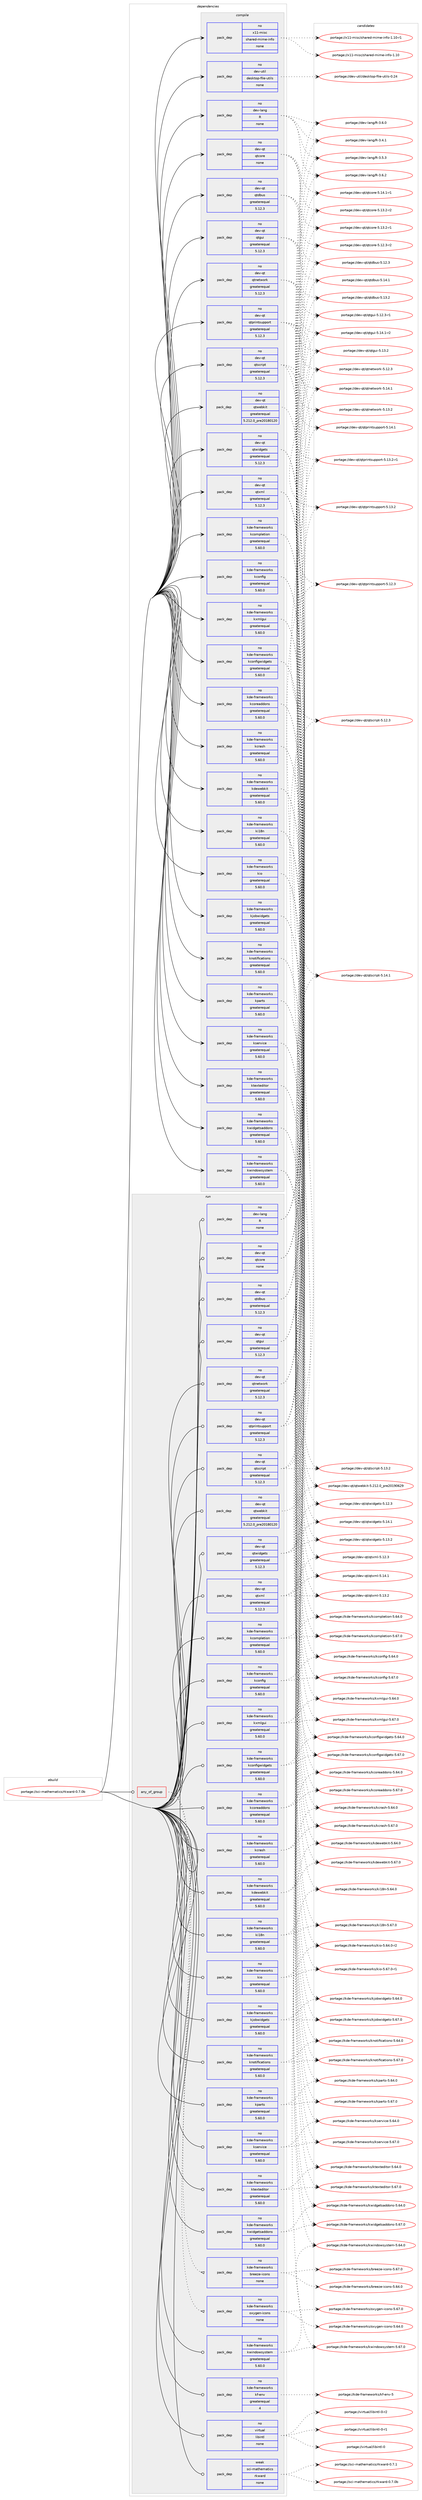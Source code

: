 digraph prolog {

# *************
# Graph options
# *************

newrank=true;
concentrate=true;
compound=true;
graph [rankdir=LR,fontname=Helvetica,fontsize=10,ranksep=1.5];#, ranksep=2.5, nodesep=0.2];
edge  [arrowhead=vee];
node  [fontname=Helvetica,fontsize=10];

# **********
# The ebuild
# **********

subgraph cluster_leftcol {
color=gray;
rank=same;
label=<<i>ebuild</i>>;
id [label="portage://sci-mathematics/rkward-0.7.0b", color=red, width=4, href="../sci-mathematics/rkward-0.7.0b.svg"];
}

# ****************
# The dependencies
# ****************

subgraph cluster_midcol {
color=gray;
label=<<i>dependencies</i>>;
subgraph cluster_compile {
fillcolor="#eeeeee";
style=filled;
label=<<i>compile</i>>;
subgraph pack68443 {
dependency86984 [label=<<TABLE BORDER="0" CELLBORDER="1" CELLSPACING="0" CELLPADDING="4" WIDTH="220"><TR><TD ROWSPAN="6" CELLPADDING="30">pack_dep</TD></TR><TR><TD WIDTH="110">no</TD></TR><TR><TD>dev-lang</TD></TR><TR><TD>R</TD></TR><TR><TD>none</TD></TR><TR><TD></TD></TR></TABLE>>, shape=none, color=blue];
}
id:e -> dependency86984:w [weight=20,style="solid",arrowhead="vee"];
subgraph pack68444 {
dependency86985 [label=<<TABLE BORDER="0" CELLBORDER="1" CELLSPACING="0" CELLPADDING="4" WIDTH="220"><TR><TD ROWSPAN="6" CELLPADDING="30">pack_dep</TD></TR><TR><TD WIDTH="110">no</TD></TR><TR><TD>dev-qt</TD></TR><TR><TD>qtcore</TD></TR><TR><TD>none</TD></TR><TR><TD></TD></TR></TABLE>>, shape=none, color=blue];
}
id:e -> dependency86985:w [weight=20,style="solid",arrowhead="vee"];
subgraph pack68445 {
dependency86986 [label=<<TABLE BORDER="0" CELLBORDER="1" CELLSPACING="0" CELLPADDING="4" WIDTH="220"><TR><TD ROWSPAN="6" CELLPADDING="30">pack_dep</TD></TR><TR><TD WIDTH="110">no</TD></TR><TR><TD>dev-qt</TD></TR><TR><TD>qtdbus</TD></TR><TR><TD>greaterequal</TD></TR><TR><TD>5.12.3</TD></TR></TABLE>>, shape=none, color=blue];
}
id:e -> dependency86986:w [weight=20,style="solid",arrowhead="vee"];
subgraph pack68446 {
dependency86987 [label=<<TABLE BORDER="0" CELLBORDER="1" CELLSPACING="0" CELLPADDING="4" WIDTH="220"><TR><TD ROWSPAN="6" CELLPADDING="30">pack_dep</TD></TR><TR><TD WIDTH="110">no</TD></TR><TR><TD>dev-qt</TD></TR><TR><TD>qtgui</TD></TR><TR><TD>greaterequal</TD></TR><TR><TD>5.12.3</TD></TR></TABLE>>, shape=none, color=blue];
}
id:e -> dependency86987:w [weight=20,style="solid",arrowhead="vee"];
subgraph pack68447 {
dependency86988 [label=<<TABLE BORDER="0" CELLBORDER="1" CELLSPACING="0" CELLPADDING="4" WIDTH="220"><TR><TD ROWSPAN="6" CELLPADDING="30">pack_dep</TD></TR><TR><TD WIDTH="110">no</TD></TR><TR><TD>dev-qt</TD></TR><TR><TD>qtnetwork</TD></TR><TR><TD>greaterequal</TD></TR><TR><TD>5.12.3</TD></TR></TABLE>>, shape=none, color=blue];
}
id:e -> dependency86988:w [weight=20,style="solid",arrowhead="vee"];
subgraph pack68448 {
dependency86989 [label=<<TABLE BORDER="0" CELLBORDER="1" CELLSPACING="0" CELLPADDING="4" WIDTH="220"><TR><TD ROWSPAN="6" CELLPADDING="30">pack_dep</TD></TR><TR><TD WIDTH="110">no</TD></TR><TR><TD>dev-qt</TD></TR><TR><TD>qtprintsupport</TD></TR><TR><TD>greaterequal</TD></TR><TR><TD>5.12.3</TD></TR></TABLE>>, shape=none, color=blue];
}
id:e -> dependency86989:w [weight=20,style="solid",arrowhead="vee"];
subgraph pack68449 {
dependency86990 [label=<<TABLE BORDER="0" CELLBORDER="1" CELLSPACING="0" CELLPADDING="4" WIDTH="220"><TR><TD ROWSPAN="6" CELLPADDING="30">pack_dep</TD></TR><TR><TD WIDTH="110">no</TD></TR><TR><TD>dev-qt</TD></TR><TR><TD>qtscript</TD></TR><TR><TD>greaterequal</TD></TR><TR><TD>5.12.3</TD></TR></TABLE>>, shape=none, color=blue];
}
id:e -> dependency86990:w [weight=20,style="solid",arrowhead="vee"];
subgraph pack68450 {
dependency86991 [label=<<TABLE BORDER="0" CELLBORDER="1" CELLSPACING="0" CELLPADDING="4" WIDTH="220"><TR><TD ROWSPAN="6" CELLPADDING="30">pack_dep</TD></TR><TR><TD WIDTH="110">no</TD></TR><TR><TD>dev-qt</TD></TR><TR><TD>qtwebkit</TD></TR><TR><TD>greaterequal</TD></TR><TR><TD>5.212.0_pre20180120</TD></TR></TABLE>>, shape=none, color=blue];
}
id:e -> dependency86991:w [weight=20,style="solid",arrowhead="vee"];
subgraph pack68451 {
dependency86992 [label=<<TABLE BORDER="0" CELLBORDER="1" CELLSPACING="0" CELLPADDING="4" WIDTH="220"><TR><TD ROWSPAN="6" CELLPADDING="30">pack_dep</TD></TR><TR><TD WIDTH="110">no</TD></TR><TR><TD>dev-qt</TD></TR><TR><TD>qtwidgets</TD></TR><TR><TD>greaterequal</TD></TR><TR><TD>5.12.3</TD></TR></TABLE>>, shape=none, color=blue];
}
id:e -> dependency86992:w [weight=20,style="solid",arrowhead="vee"];
subgraph pack68452 {
dependency86993 [label=<<TABLE BORDER="0" CELLBORDER="1" CELLSPACING="0" CELLPADDING="4" WIDTH="220"><TR><TD ROWSPAN="6" CELLPADDING="30">pack_dep</TD></TR><TR><TD WIDTH="110">no</TD></TR><TR><TD>dev-qt</TD></TR><TR><TD>qtxml</TD></TR><TR><TD>greaterequal</TD></TR><TR><TD>5.12.3</TD></TR></TABLE>>, shape=none, color=blue];
}
id:e -> dependency86993:w [weight=20,style="solid",arrowhead="vee"];
subgraph pack68453 {
dependency86994 [label=<<TABLE BORDER="0" CELLBORDER="1" CELLSPACING="0" CELLPADDING="4" WIDTH="220"><TR><TD ROWSPAN="6" CELLPADDING="30">pack_dep</TD></TR><TR><TD WIDTH="110">no</TD></TR><TR><TD>dev-util</TD></TR><TR><TD>desktop-file-utils</TD></TR><TR><TD>none</TD></TR><TR><TD></TD></TR></TABLE>>, shape=none, color=blue];
}
id:e -> dependency86994:w [weight=20,style="solid",arrowhead="vee"];
subgraph pack68454 {
dependency86995 [label=<<TABLE BORDER="0" CELLBORDER="1" CELLSPACING="0" CELLPADDING="4" WIDTH="220"><TR><TD ROWSPAN="6" CELLPADDING="30">pack_dep</TD></TR><TR><TD WIDTH="110">no</TD></TR><TR><TD>kde-frameworks</TD></TR><TR><TD>kcompletion</TD></TR><TR><TD>greaterequal</TD></TR><TR><TD>5.60.0</TD></TR></TABLE>>, shape=none, color=blue];
}
id:e -> dependency86995:w [weight=20,style="solid",arrowhead="vee"];
subgraph pack68455 {
dependency86996 [label=<<TABLE BORDER="0" CELLBORDER="1" CELLSPACING="0" CELLPADDING="4" WIDTH="220"><TR><TD ROWSPAN="6" CELLPADDING="30">pack_dep</TD></TR><TR><TD WIDTH="110">no</TD></TR><TR><TD>kde-frameworks</TD></TR><TR><TD>kconfig</TD></TR><TR><TD>greaterequal</TD></TR><TR><TD>5.60.0</TD></TR></TABLE>>, shape=none, color=blue];
}
id:e -> dependency86996:w [weight=20,style="solid",arrowhead="vee"];
subgraph pack68456 {
dependency86997 [label=<<TABLE BORDER="0" CELLBORDER="1" CELLSPACING="0" CELLPADDING="4" WIDTH="220"><TR><TD ROWSPAN="6" CELLPADDING="30">pack_dep</TD></TR><TR><TD WIDTH="110">no</TD></TR><TR><TD>kde-frameworks</TD></TR><TR><TD>kconfigwidgets</TD></TR><TR><TD>greaterequal</TD></TR><TR><TD>5.60.0</TD></TR></TABLE>>, shape=none, color=blue];
}
id:e -> dependency86997:w [weight=20,style="solid",arrowhead="vee"];
subgraph pack68457 {
dependency86998 [label=<<TABLE BORDER="0" CELLBORDER="1" CELLSPACING="0" CELLPADDING="4" WIDTH="220"><TR><TD ROWSPAN="6" CELLPADDING="30">pack_dep</TD></TR><TR><TD WIDTH="110">no</TD></TR><TR><TD>kde-frameworks</TD></TR><TR><TD>kcoreaddons</TD></TR><TR><TD>greaterequal</TD></TR><TR><TD>5.60.0</TD></TR></TABLE>>, shape=none, color=blue];
}
id:e -> dependency86998:w [weight=20,style="solid",arrowhead="vee"];
subgraph pack68458 {
dependency86999 [label=<<TABLE BORDER="0" CELLBORDER="1" CELLSPACING="0" CELLPADDING="4" WIDTH="220"><TR><TD ROWSPAN="6" CELLPADDING="30">pack_dep</TD></TR><TR><TD WIDTH="110">no</TD></TR><TR><TD>kde-frameworks</TD></TR><TR><TD>kcrash</TD></TR><TR><TD>greaterequal</TD></TR><TR><TD>5.60.0</TD></TR></TABLE>>, shape=none, color=blue];
}
id:e -> dependency86999:w [weight=20,style="solid",arrowhead="vee"];
subgraph pack68459 {
dependency87000 [label=<<TABLE BORDER="0" CELLBORDER="1" CELLSPACING="0" CELLPADDING="4" WIDTH="220"><TR><TD ROWSPAN="6" CELLPADDING="30">pack_dep</TD></TR><TR><TD WIDTH="110">no</TD></TR><TR><TD>kde-frameworks</TD></TR><TR><TD>kdewebkit</TD></TR><TR><TD>greaterequal</TD></TR><TR><TD>5.60.0</TD></TR></TABLE>>, shape=none, color=blue];
}
id:e -> dependency87000:w [weight=20,style="solid",arrowhead="vee"];
subgraph pack68460 {
dependency87001 [label=<<TABLE BORDER="0" CELLBORDER="1" CELLSPACING="0" CELLPADDING="4" WIDTH="220"><TR><TD ROWSPAN="6" CELLPADDING="30">pack_dep</TD></TR><TR><TD WIDTH="110">no</TD></TR><TR><TD>kde-frameworks</TD></TR><TR><TD>ki18n</TD></TR><TR><TD>greaterequal</TD></TR><TR><TD>5.60.0</TD></TR></TABLE>>, shape=none, color=blue];
}
id:e -> dependency87001:w [weight=20,style="solid",arrowhead="vee"];
subgraph pack68461 {
dependency87002 [label=<<TABLE BORDER="0" CELLBORDER="1" CELLSPACING="0" CELLPADDING="4" WIDTH="220"><TR><TD ROWSPAN="6" CELLPADDING="30">pack_dep</TD></TR><TR><TD WIDTH="110">no</TD></TR><TR><TD>kde-frameworks</TD></TR><TR><TD>kio</TD></TR><TR><TD>greaterequal</TD></TR><TR><TD>5.60.0</TD></TR></TABLE>>, shape=none, color=blue];
}
id:e -> dependency87002:w [weight=20,style="solid",arrowhead="vee"];
subgraph pack68462 {
dependency87003 [label=<<TABLE BORDER="0" CELLBORDER="1" CELLSPACING="0" CELLPADDING="4" WIDTH="220"><TR><TD ROWSPAN="6" CELLPADDING="30">pack_dep</TD></TR><TR><TD WIDTH="110">no</TD></TR><TR><TD>kde-frameworks</TD></TR><TR><TD>kjobwidgets</TD></TR><TR><TD>greaterequal</TD></TR><TR><TD>5.60.0</TD></TR></TABLE>>, shape=none, color=blue];
}
id:e -> dependency87003:w [weight=20,style="solid",arrowhead="vee"];
subgraph pack68463 {
dependency87004 [label=<<TABLE BORDER="0" CELLBORDER="1" CELLSPACING="0" CELLPADDING="4" WIDTH="220"><TR><TD ROWSPAN="6" CELLPADDING="30">pack_dep</TD></TR><TR><TD WIDTH="110">no</TD></TR><TR><TD>kde-frameworks</TD></TR><TR><TD>knotifications</TD></TR><TR><TD>greaterequal</TD></TR><TR><TD>5.60.0</TD></TR></TABLE>>, shape=none, color=blue];
}
id:e -> dependency87004:w [weight=20,style="solid",arrowhead="vee"];
subgraph pack68464 {
dependency87005 [label=<<TABLE BORDER="0" CELLBORDER="1" CELLSPACING="0" CELLPADDING="4" WIDTH="220"><TR><TD ROWSPAN="6" CELLPADDING="30">pack_dep</TD></TR><TR><TD WIDTH="110">no</TD></TR><TR><TD>kde-frameworks</TD></TR><TR><TD>kparts</TD></TR><TR><TD>greaterequal</TD></TR><TR><TD>5.60.0</TD></TR></TABLE>>, shape=none, color=blue];
}
id:e -> dependency87005:w [weight=20,style="solid",arrowhead="vee"];
subgraph pack68465 {
dependency87006 [label=<<TABLE BORDER="0" CELLBORDER="1" CELLSPACING="0" CELLPADDING="4" WIDTH="220"><TR><TD ROWSPAN="6" CELLPADDING="30">pack_dep</TD></TR><TR><TD WIDTH="110">no</TD></TR><TR><TD>kde-frameworks</TD></TR><TR><TD>kservice</TD></TR><TR><TD>greaterequal</TD></TR><TR><TD>5.60.0</TD></TR></TABLE>>, shape=none, color=blue];
}
id:e -> dependency87006:w [weight=20,style="solid",arrowhead="vee"];
subgraph pack68466 {
dependency87007 [label=<<TABLE BORDER="0" CELLBORDER="1" CELLSPACING="0" CELLPADDING="4" WIDTH="220"><TR><TD ROWSPAN="6" CELLPADDING="30">pack_dep</TD></TR><TR><TD WIDTH="110">no</TD></TR><TR><TD>kde-frameworks</TD></TR><TR><TD>ktexteditor</TD></TR><TR><TD>greaterequal</TD></TR><TR><TD>5.60.0</TD></TR></TABLE>>, shape=none, color=blue];
}
id:e -> dependency87007:w [weight=20,style="solid",arrowhead="vee"];
subgraph pack68467 {
dependency87008 [label=<<TABLE BORDER="0" CELLBORDER="1" CELLSPACING="0" CELLPADDING="4" WIDTH="220"><TR><TD ROWSPAN="6" CELLPADDING="30">pack_dep</TD></TR><TR><TD WIDTH="110">no</TD></TR><TR><TD>kde-frameworks</TD></TR><TR><TD>kwidgetsaddons</TD></TR><TR><TD>greaterequal</TD></TR><TR><TD>5.60.0</TD></TR></TABLE>>, shape=none, color=blue];
}
id:e -> dependency87008:w [weight=20,style="solid",arrowhead="vee"];
subgraph pack68468 {
dependency87009 [label=<<TABLE BORDER="0" CELLBORDER="1" CELLSPACING="0" CELLPADDING="4" WIDTH="220"><TR><TD ROWSPAN="6" CELLPADDING="30">pack_dep</TD></TR><TR><TD WIDTH="110">no</TD></TR><TR><TD>kde-frameworks</TD></TR><TR><TD>kwindowsystem</TD></TR><TR><TD>greaterequal</TD></TR><TR><TD>5.60.0</TD></TR></TABLE>>, shape=none, color=blue];
}
id:e -> dependency87009:w [weight=20,style="solid",arrowhead="vee"];
subgraph pack68469 {
dependency87010 [label=<<TABLE BORDER="0" CELLBORDER="1" CELLSPACING="0" CELLPADDING="4" WIDTH="220"><TR><TD ROWSPAN="6" CELLPADDING="30">pack_dep</TD></TR><TR><TD WIDTH="110">no</TD></TR><TR><TD>kde-frameworks</TD></TR><TR><TD>kxmlgui</TD></TR><TR><TD>greaterequal</TD></TR><TR><TD>5.60.0</TD></TR></TABLE>>, shape=none, color=blue];
}
id:e -> dependency87010:w [weight=20,style="solid",arrowhead="vee"];
subgraph pack68470 {
dependency87011 [label=<<TABLE BORDER="0" CELLBORDER="1" CELLSPACING="0" CELLPADDING="4" WIDTH="220"><TR><TD ROWSPAN="6" CELLPADDING="30">pack_dep</TD></TR><TR><TD WIDTH="110">no</TD></TR><TR><TD>x11-misc</TD></TR><TR><TD>shared-mime-info</TD></TR><TR><TD>none</TD></TR><TR><TD></TD></TR></TABLE>>, shape=none, color=blue];
}
id:e -> dependency87011:w [weight=20,style="solid",arrowhead="vee"];
}
subgraph cluster_compileandrun {
fillcolor="#eeeeee";
style=filled;
label=<<i>compile and run</i>>;
}
subgraph cluster_run {
fillcolor="#eeeeee";
style=filled;
label=<<i>run</i>>;
subgraph any1374 {
dependency87012 [label=<<TABLE BORDER="0" CELLBORDER="1" CELLSPACING="0" CELLPADDING="4"><TR><TD CELLPADDING="10">any_of_group</TD></TR></TABLE>>, shape=none, color=red];subgraph pack68471 {
dependency87013 [label=<<TABLE BORDER="0" CELLBORDER="1" CELLSPACING="0" CELLPADDING="4" WIDTH="220"><TR><TD ROWSPAN="6" CELLPADDING="30">pack_dep</TD></TR><TR><TD WIDTH="110">no</TD></TR><TR><TD>kde-frameworks</TD></TR><TR><TD>breeze-icons</TD></TR><TR><TD>none</TD></TR><TR><TD></TD></TR></TABLE>>, shape=none, color=blue];
}
dependency87012:e -> dependency87013:w [weight=20,style="dotted",arrowhead="oinv"];
subgraph pack68472 {
dependency87014 [label=<<TABLE BORDER="0" CELLBORDER="1" CELLSPACING="0" CELLPADDING="4" WIDTH="220"><TR><TD ROWSPAN="6" CELLPADDING="30">pack_dep</TD></TR><TR><TD WIDTH="110">no</TD></TR><TR><TD>kde-frameworks</TD></TR><TR><TD>oxygen-icons</TD></TR><TR><TD>none</TD></TR><TR><TD></TD></TR></TABLE>>, shape=none, color=blue];
}
dependency87012:e -> dependency87014:w [weight=20,style="dotted",arrowhead="oinv"];
}
id:e -> dependency87012:w [weight=20,style="solid",arrowhead="odot"];
subgraph pack68473 {
dependency87015 [label=<<TABLE BORDER="0" CELLBORDER="1" CELLSPACING="0" CELLPADDING="4" WIDTH="220"><TR><TD ROWSPAN="6" CELLPADDING="30">pack_dep</TD></TR><TR><TD WIDTH="110">no</TD></TR><TR><TD>dev-lang</TD></TR><TR><TD>R</TD></TR><TR><TD>none</TD></TR><TR><TD></TD></TR></TABLE>>, shape=none, color=blue];
}
id:e -> dependency87015:w [weight=20,style="solid",arrowhead="odot"];
subgraph pack68474 {
dependency87016 [label=<<TABLE BORDER="0" CELLBORDER="1" CELLSPACING="0" CELLPADDING="4" WIDTH="220"><TR><TD ROWSPAN="6" CELLPADDING="30">pack_dep</TD></TR><TR><TD WIDTH="110">no</TD></TR><TR><TD>dev-qt</TD></TR><TR><TD>qtcore</TD></TR><TR><TD>none</TD></TR><TR><TD></TD></TR></TABLE>>, shape=none, color=blue];
}
id:e -> dependency87016:w [weight=20,style="solid",arrowhead="odot"];
subgraph pack68475 {
dependency87017 [label=<<TABLE BORDER="0" CELLBORDER="1" CELLSPACING="0" CELLPADDING="4" WIDTH="220"><TR><TD ROWSPAN="6" CELLPADDING="30">pack_dep</TD></TR><TR><TD WIDTH="110">no</TD></TR><TR><TD>dev-qt</TD></TR><TR><TD>qtdbus</TD></TR><TR><TD>greaterequal</TD></TR><TR><TD>5.12.3</TD></TR></TABLE>>, shape=none, color=blue];
}
id:e -> dependency87017:w [weight=20,style="solid",arrowhead="odot"];
subgraph pack68476 {
dependency87018 [label=<<TABLE BORDER="0" CELLBORDER="1" CELLSPACING="0" CELLPADDING="4" WIDTH="220"><TR><TD ROWSPAN="6" CELLPADDING="30">pack_dep</TD></TR><TR><TD WIDTH="110">no</TD></TR><TR><TD>dev-qt</TD></TR><TR><TD>qtgui</TD></TR><TR><TD>greaterequal</TD></TR><TR><TD>5.12.3</TD></TR></TABLE>>, shape=none, color=blue];
}
id:e -> dependency87018:w [weight=20,style="solid",arrowhead="odot"];
subgraph pack68477 {
dependency87019 [label=<<TABLE BORDER="0" CELLBORDER="1" CELLSPACING="0" CELLPADDING="4" WIDTH="220"><TR><TD ROWSPAN="6" CELLPADDING="30">pack_dep</TD></TR><TR><TD WIDTH="110">no</TD></TR><TR><TD>dev-qt</TD></TR><TR><TD>qtnetwork</TD></TR><TR><TD>greaterequal</TD></TR><TR><TD>5.12.3</TD></TR></TABLE>>, shape=none, color=blue];
}
id:e -> dependency87019:w [weight=20,style="solid",arrowhead="odot"];
subgraph pack68478 {
dependency87020 [label=<<TABLE BORDER="0" CELLBORDER="1" CELLSPACING="0" CELLPADDING="4" WIDTH="220"><TR><TD ROWSPAN="6" CELLPADDING="30">pack_dep</TD></TR><TR><TD WIDTH="110">no</TD></TR><TR><TD>dev-qt</TD></TR><TR><TD>qtprintsupport</TD></TR><TR><TD>greaterequal</TD></TR><TR><TD>5.12.3</TD></TR></TABLE>>, shape=none, color=blue];
}
id:e -> dependency87020:w [weight=20,style="solid",arrowhead="odot"];
subgraph pack68479 {
dependency87021 [label=<<TABLE BORDER="0" CELLBORDER="1" CELLSPACING="0" CELLPADDING="4" WIDTH="220"><TR><TD ROWSPAN="6" CELLPADDING="30">pack_dep</TD></TR><TR><TD WIDTH="110">no</TD></TR><TR><TD>dev-qt</TD></TR><TR><TD>qtscript</TD></TR><TR><TD>greaterequal</TD></TR><TR><TD>5.12.3</TD></TR></TABLE>>, shape=none, color=blue];
}
id:e -> dependency87021:w [weight=20,style="solid",arrowhead="odot"];
subgraph pack68480 {
dependency87022 [label=<<TABLE BORDER="0" CELLBORDER="1" CELLSPACING="0" CELLPADDING="4" WIDTH="220"><TR><TD ROWSPAN="6" CELLPADDING="30">pack_dep</TD></TR><TR><TD WIDTH="110">no</TD></TR><TR><TD>dev-qt</TD></TR><TR><TD>qtwebkit</TD></TR><TR><TD>greaterequal</TD></TR><TR><TD>5.212.0_pre20180120</TD></TR></TABLE>>, shape=none, color=blue];
}
id:e -> dependency87022:w [weight=20,style="solid",arrowhead="odot"];
subgraph pack68481 {
dependency87023 [label=<<TABLE BORDER="0" CELLBORDER="1" CELLSPACING="0" CELLPADDING="4" WIDTH="220"><TR><TD ROWSPAN="6" CELLPADDING="30">pack_dep</TD></TR><TR><TD WIDTH="110">no</TD></TR><TR><TD>dev-qt</TD></TR><TR><TD>qtwidgets</TD></TR><TR><TD>greaterequal</TD></TR><TR><TD>5.12.3</TD></TR></TABLE>>, shape=none, color=blue];
}
id:e -> dependency87023:w [weight=20,style="solid",arrowhead="odot"];
subgraph pack68482 {
dependency87024 [label=<<TABLE BORDER="0" CELLBORDER="1" CELLSPACING="0" CELLPADDING="4" WIDTH="220"><TR><TD ROWSPAN="6" CELLPADDING="30">pack_dep</TD></TR><TR><TD WIDTH="110">no</TD></TR><TR><TD>dev-qt</TD></TR><TR><TD>qtxml</TD></TR><TR><TD>greaterequal</TD></TR><TR><TD>5.12.3</TD></TR></TABLE>>, shape=none, color=blue];
}
id:e -> dependency87024:w [weight=20,style="solid",arrowhead="odot"];
subgraph pack68483 {
dependency87025 [label=<<TABLE BORDER="0" CELLBORDER="1" CELLSPACING="0" CELLPADDING="4" WIDTH="220"><TR><TD ROWSPAN="6" CELLPADDING="30">pack_dep</TD></TR><TR><TD WIDTH="110">no</TD></TR><TR><TD>kde-frameworks</TD></TR><TR><TD>kcompletion</TD></TR><TR><TD>greaterequal</TD></TR><TR><TD>5.60.0</TD></TR></TABLE>>, shape=none, color=blue];
}
id:e -> dependency87025:w [weight=20,style="solid",arrowhead="odot"];
subgraph pack68484 {
dependency87026 [label=<<TABLE BORDER="0" CELLBORDER="1" CELLSPACING="0" CELLPADDING="4" WIDTH="220"><TR><TD ROWSPAN="6" CELLPADDING="30">pack_dep</TD></TR><TR><TD WIDTH="110">no</TD></TR><TR><TD>kde-frameworks</TD></TR><TR><TD>kconfig</TD></TR><TR><TD>greaterequal</TD></TR><TR><TD>5.60.0</TD></TR></TABLE>>, shape=none, color=blue];
}
id:e -> dependency87026:w [weight=20,style="solid",arrowhead="odot"];
subgraph pack68485 {
dependency87027 [label=<<TABLE BORDER="0" CELLBORDER="1" CELLSPACING="0" CELLPADDING="4" WIDTH="220"><TR><TD ROWSPAN="6" CELLPADDING="30">pack_dep</TD></TR><TR><TD WIDTH="110">no</TD></TR><TR><TD>kde-frameworks</TD></TR><TR><TD>kconfigwidgets</TD></TR><TR><TD>greaterequal</TD></TR><TR><TD>5.60.0</TD></TR></TABLE>>, shape=none, color=blue];
}
id:e -> dependency87027:w [weight=20,style="solid",arrowhead="odot"];
subgraph pack68486 {
dependency87028 [label=<<TABLE BORDER="0" CELLBORDER="1" CELLSPACING="0" CELLPADDING="4" WIDTH="220"><TR><TD ROWSPAN="6" CELLPADDING="30">pack_dep</TD></TR><TR><TD WIDTH="110">no</TD></TR><TR><TD>kde-frameworks</TD></TR><TR><TD>kcoreaddons</TD></TR><TR><TD>greaterequal</TD></TR><TR><TD>5.60.0</TD></TR></TABLE>>, shape=none, color=blue];
}
id:e -> dependency87028:w [weight=20,style="solid",arrowhead="odot"];
subgraph pack68487 {
dependency87029 [label=<<TABLE BORDER="0" CELLBORDER="1" CELLSPACING="0" CELLPADDING="4" WIDTH="220"><TR><TD ROWSPAN="6" CELLPADDING="30">pack_dep</TD></TR><TR><TD WIDTH="110">no</TD></TR><TR><TD>kde-frameworks</TD></TR><TR><TD>kcrash</TD></TR><TR><TD>greaterequal</TD></TR><TR><TD>5.60.0</TD></TR></TABLE>>, shape=none, color=blue];
}
id:e -> dependency87029:w [weight=20,style="solid",arrowhead="odot"];
subgraph pack68488 {
dependency87030 [label=<<TABLE BORDER="0" CELLBORDER="1" CELLSPACING="0" CELLPADDING="4" WIDTH="220"><TR><TD ROWSPAN="6" CELLPADDING="30">pack_dep</TD></TR><TR><TD WIDTH="110">no</TD></TR><TR><TD>kde-frameworks</TD></TR><TR><TD>kdewebkit</TD></TR><TR><TD>greaterequal</TD></TR><TR><TD>5.60.0</TD></TR></TABLE>>, shape=none, color=blue];
}
id:e -> dependency87030:w [weight=20,style="solid",arrowhead="odot"];
subgraph pack68489 {
dependency87031 [label=<<TABLE BORDER="0" CELLBORDER="1" CELLSPACING="0" CELLPADDING="4" WIDTH="220"><TR><TD ROWSPAN="6" CELLPADDING="30">pack_dep</TD></TR><TR><TD WIDTH="110">no</TD></TR><TR><TD>kde-frameworks</TD></TR><TR><TD>kf-env</TD></TR><TR><TD>greaterequal</TD></TR><TR><TD>4</TD></TR></TABLE>>, shape=none, color=blue];
}
id:e -> dependency87031:w [weight=20,style="solid",arrowhead="odot"];
subgraph pack68490 {
dependency87032 [label=<<TABLE BORDER="0" CELLBORDER="1" CELLSPACING="0" CELLPADDING="4" WIDTH="220"><TR><TD ROWSPAN="6" CELLPADDING="30">pack_dep</TD></TR><TR><TD WIDTH="110">no</TD></TR><TR><TD>kde-frameworks</TD></TR><TR><TD>ki18n</TD></TR><TR><TD>greaterequal</TD></TR><TR><TD>5.60.0</TD></TR></TABLE>>, shape=none, color=blue];
}
id:e -> dependency87032:w [weight=20,style="solid",arrowhead="odot"];
subgraph pack68491 {
dependency87033 [label=<<TABLE BORDER="0" CELLBORDER="1" CELLSPACING="0" CELLPADDING="4" WIDTH="220"><TR><TD ROWSPAN="6" CELLPADDING="30">pack_dep</TD></TR><TR><TD WIDTH="110">no</TD></TR><TR><TD>kde-frameworks</TD></TR><TR><TD>kio</TD></TR><TR><TD>greaterequal</TD></TR><TR><TD>5.60.0</TD></TR></TABLE>>, shape=none, color=blue];
}
id:e -> dependency87033:w [weight=20,style="solid",arrowhead="odot"];
subgraph pack68492 {
dependency87034 [label=<<TABLE BORDER="0" CELLBORDER="1" CELLSPACING="0" CELLPADDING="4" WIDTH="220"><TR><TD ROWSPAN="6" CELLPADDING="30">pack_dep</TD></TR><TR><TD WIDTH="110">no</TD></TR><TR><TD>kde-frameworks</TD></TR><TR><TD>kjobwidgets</TD></TR><TR><TD>greaterequal</TD></TR><TR><TD>5.60.0</TD></TR></TABLE>>, shape=none, color=blue];
}
id:e -> dependency87034:w [weight=20,style="solid",arrowhead="odot"];
subgraph pack68493 {
dependency87035 [label=<<TABLE BORDER="0" CELLBORDER="1" CELLSPACING="0" CELLPADDING="4" WIDTH="220"><TR><TD ROWSPAN="6" CELLPADDING="30">pack_dep</TD></TR><TR><TD WIDTH="110">no</TD></TR><TR><TD>kde-frameworks</TD></TR><TR><TD>knotifications</TD></TR><TR><TD>greaterequal</TD></TR><TR><TD>5.60.0</TD></TR></TABLE>>, shape=none, color=blue];
}
id:e -> dependency87035:w [weight=20,style="solid",arrowhead="odot"];
subgraph pack68494 {
dependency87036 [label=<<TABLE BORDER="0" CELLBORDER="1" CELLSPACING="0" CELLPADDING="4" WIDTH="220"><TR><TD ROWSPAN="6" CELLPADDING="30">pack_dep</TD></TR><TR><TD WIDTH="110">no</TD></TR><TR><TD>kde-frameworks</TD></TR><TR><TD>kparts</TD></TR><TR><TD>greaterequal</TD></TR><TR><TD>5.60.0</TD></TR></TABLE>>, shape=none, color=blue];
}
id:e -> dependency87036:w [weight=20,style="solid",arrowhead="odot"];
subgraph pack68495 {
dependency87037 [label=<<TABLE BORDER="0" CELLBORDER="1" CELLSPACING="0" CELLPADDING="4" WIDTH="220"><TR><TD ROWSPAN="6" CELLPADDING="30">pack_dep</TD></TR><TR><TD WIDTH="110">no</TD></TR><TR><TD>kde-frameworks</TD></TR><TR><TD>kservice</TD></TR><TR><TD>greaterequal</TD></TR><TR><TD>5.60.0</TD></TR></TABLE>>, shape=none, color=blue];
}
id:e -> dependency87037:w [weight=20,style="solid",arrowhead="odot"];
subgraph pack68496 {
dependency87038 [label=<<TABLE BORDER="0" CELLBORDER="1" CELLSPACING="0" CELLPADDING="4" WIDTH="220"><TR><TD ROWSPAN="6" CELLPADDING="30">pack_dep</TD></TR><TR><TD WIDTH="110">no</TD></TR><TR><TD>kde-frameworks</TD></TR><TR><TD>ktexteditor</TD></TR><TR><TD>greaterequal</TD></TR><TR><TD>5.60.0</TD></TR></TABLE>>, shape=none, color=blue];
}
id:e -> dependency87038:w [weight=20,style="solid",arrowhead="odot"];
subgraph pack68497 {
dependency87039 [label=<<TABLE BORDER="0" CELLBORDER="1" CELLSPACING="0" CELLPADDING="4" WIDTH="220"><TR><TD ROWSPAN="6" CELLPADDING="30">pack_dep</TD></TR><TR><TD WIDTH="110">no</TD></TR><TR><TD>kde-frameworks</TD></TR><TR><TD>kwidgetsaddons</TD></TR><TR><TD>greaterequal</TD></TR><TR><TD>5.60.0</TD></TR></TABLE>>, shape=none, color=blue];
}
id:e -> dependency87039:w [weight=20,style="solid",arrowhead="odot"];
subgraph pack68498 {
dependency87040 [label=<<TABLE BORDER="0" CELLBORDER="1" CELLSPACING="0" CELLPADDING="4" WIDTH="220"><TR><TD ROWSPAN="6" CELLPADDING="30">pack_dep</TD></TR><TR><TD WIDTH="110">no</TD></TR><TR><TD>kde-frameworks</TD></TR><TR><TD>kwindowsystem</TD></TR><TR><TD>greaterequal</TD></TR><TR><TD>5.60.0</TD></TR></TABLE>>, shape=none, color=blue];
}
id:e -> dependency87040:w [weight=20,style="solid",arrowhead="odot"];
subgraph pack68499 {
dependency87041 [label=<<TABLE BORDER="0" CELLBORDER="1" CELLSPACING="0" CELLPADDING="4" WIDTH="220"><TR><TD ROWSPAN="6" CELLPADDING="30">pack_dep</TD></TR><TR><TD WIDTH="110">no</TD></TR><TR><TD>kde-frameworks</TD></TR><TR><TD>kxmlgui</TD></TR><TR><TD>greaterequal</TD></TR><TR><TD>5.60.0</TD></TR></TABLE>>, shape=none, color=blue];
}
id:e -> dependency87041:w [weight=20,style="solid",arrowhead="odot"];
subgraph pack68500 {
dependency87042 [label=<<TABLE BORDER="0" CELLBORDER="1" CELLSPACING="0" CELLPADDING="4" WIDTH="220"><TR><TD ROWSPAN="6" CELLPADDING="30">pack_dep</TD></TR><TR><TD WIDTH="110">no</TD></TR><TR><TD>virtual</TD></TR><TR><TD>libintl</TD></TR><TR><TD>none</TD></TR><TR><TD></TD></TR></TABLE>>, shape=none, color=blue];
}
id:e -> dependency87042:w [weight=20,style="solid",arrowhead="odot"];
subgraph pack68501 {
dependency87043 [label=<<TABLE BORDER="0" CELLBORDER="1" CELLSPACING="0" CELLPADDING="4" WIDTH="220"><TR><TD ROWSPAN="6" CELLPADDING="30">pack_dep</TD></TR><TR><TD WIDTH="110">weak</TD></TR><TR><TD>sci-mathematics</TD></TR><TR><TD>rkward</TD></TR><TR><TD>none</TD></TR><TR><TD></TD></TR></TABLE>>, shape=none, color=blue];
}
id:e -> dependency87043:w [weight=20,style="solid",arrowhead="odot"];
}
}

# **************
# The candidates
# **************

subgraph cluster_choices {
rank=same;
color=gray;
label=<<i>candidates</i>>;

subgraph choice68443 {
color=black;
nodesep=1;
choice10010111845108971101034782455146544650 [label="portage://dev-lang/R-3.6.2", color=red, width=4,href="../dev-lang/R-3.6.2.svg"];
choice10010111845108971101034782455146544648 [label="portage://dev-lang/R-3.6.0", color=red, width=4,href="../dev-lang/R-3.6.0.svg"];
choice10010111845108971101034782455146534651 [label="portage://dev-lang/R-3.5.3", color=red, width=4,href="../dev-lang/R-3.5.3.svg"];
choice10010111845108971101034782455146524649 [label="portage://dev-lang/R-3.4.1", color=red, width=4,href="../dev-lang/R-3.4.1.svg"];
dependency86984:e -> choice10010111845108971101034782455146544650:w [style=dotted,weight="100"];
dependency86984:e -> choice10010111845108971101034782455146544648:w [style=dotted,weight="100"];
dependency86984:e -> choice10010111845108971101034782455146534651:w [style=dotted,weight="100"];
dependency86984:e -> choice10010111845108971101034782455146524649:w [style=dotted,weight="100"];
}
subgraph choice68444 {
color=black;
nodesep=1;
choice100101118451131164711311699111114101455346495246494511449 [label="portage://dev-qt/qtcore-5.14.1-r1", color=red, width=4,href="../dev-qt/qtcore-5.14.1-r1.svg"];
choice100101118451131164711311699111114101455346495146504511450 [label="portage://dev-qt/qtcore-5.13.2-r2", color=red, width=4,href="../dev-qt/qtcore-5.13.2-r2.svg"];
choice100101118451131164711311699111114101455346495146504511449 [label="portage://dev-qt/qtcore-5.13.2-r1", color=red, width=4,href="../dev-qt/qtcore-5.13.2-r1.svg"];
choice100101118451131164711311699111114101455346495046514511450 [label="portage://dev-qt/qtcore-5.12.3-r2", color=red, width=4,href="../dev-qt/qtcore-5.12.3-r2.svg"];
dependency86985:e -> choice100101118451131164711311699111114101455346495246494511449:w [style=dotted,weight="100"];
dependency86985:e -> choice100101118451131164711311699111114101455346495146504511450:w [style=dotted,weight="100"];
dependency86985:e -> choice100101118451131164711311699111114101455346495146504511449:w [style=dotted,weight="100"];
dependency86985:e -> choice100101118451131164711311699111114101455346495046514511450:w [style=dotted,weight="100"];
}
subgraph choice68445 {
color=black;
nodesep=1;
choice10010111845113116471131161009811711545534649524649 [label="portage://dev-qt/qtdbus-5.14.1", color=red, width=4,href="../dev-qt/qtdbus-5.14.1.svg"];
choice10010111845113116471131161009811711545534649514650 [label="portage://dev-qt/qtdbus-5.13.2", color=red, width=4,href="../dev-qt/qtdbus-5.13.2.svg"];
choice10010111845113116471131161009811711545534649504651 [label="portage://dev-qt/qtdbus-5.12.3", color=red, width=4,href="../dev-qt/qtdbus-5.12.3.svg"];
dependency86986:e -> choice10010111845113116471131161009811711545534649524649:w [style=dotted,weight="100"];
dependency86986:e -> choice10010111845113116471131161009811711545534649514650:w [style=dotted,weight="100"];
dependency86986:e -> choice10010111845113116471131161009811711545534649504651:w [style=dotted,weight="100"];
}
subgraph choice68446 {
color=black;
nodesep=1;
choice1001011184511311647113116103117105455346495246494511450 [label="portage://dev-qt/qtgui-5.14.1-r2", color=red, width=4,href="../dev-qt/qtgui-5.14.1-r2.svg"];
choice100101118451131164711311610311710545534649514650 [label="portage://dev-qt/qtgui-5.13.2", color=red, width=4,href="../dev-qt/qtgui-5.13.2.svg"];
choice1001011184511311647113116103117105455346495046514511449 [label="portage://dev-qt/qtgui-5.12.3-r1", color=red, width=4,href="../dev-qt/qtgui-5.12.3-r1.svg"];
dependency86987:e -> choice1001011184511311647113116103117105455346495246494511450:w [style=dotted,weight="100"];
dependency86987:e -> choice100101118451131164711311610311710545534649514650:w [style=dotted,weight="100"];
dependency86987:e -> choice1001011184511311647113116103117105455346495046514511449:w [style=dotted,weight="100"];
}
subgraph choice68447 {
color=black;
nodesep=1;
choice100101118451131164711311611010111611911111410745534649524649 [label="portage://dev-qt/qtnetwork-5.14.1", color=red, width=4,href="../dev-qt/qtnetwork-5.14.1.svg"];
choice100101118451131164711311611010111611911111410745534649514650 [label="portage://dev-qt/qtnetwork-5.13.2", color=red, width=4,href="../dev-qt/qtnetwork-5.13.2.svg"];
choice100101118451131164711311611010111611911111410745534649504651 [label="portage://dev-qt/qtnetwork-5.12.3", color=red, width=4,href="../dev-qt/qtnetwork-5.12.3.svg"];
dependency86988:e -> choice100101118451131164711311611010111611911111410745534649524649:w [style=dotted,weight="100"];
dependency86988:e -> choice100101118451131164711311611010111611911111410745534649514650:w [style=dotted,weight="100"];
dependency86988:e -> choice100101118451131164711311611010111611911111410745534649504651:w [style=dotted,weight="100"];
}
subgraph choice68448 {
color=black;
nodesep=1;
choice100101118451131164711311611211410511011611511711211211111411645534649524649 [label="portage://dev-qt/qtprintsupport-5.14.1", color=red, width=4,href="../dev-qt/qtprintsupport-5.14.1.svg"];
choice1001011184511311647113116112114105110116115117112112111114116455346495146504511449 [label="portage://dev-qt/qtprintsupport-5.13.2-r1", color=red, width=4,href="../dev-qt/qtprintsupport-5.13.2-r1.svg"];
choice100101118451131164711311611211410511011611511711211211111411645534649514650 [label="portage://dev-qt/qtprintsupport-5.13.2", color=red, width=4,href="../dev-qt/qtprintsupport-5.13.2.svg"];
choice100101118451131164711311611211410511011611511711211211111411645534649504651 [label="portage://dev-qt/qtprintsupport-5.12.3", color=red, width=4,href="../dev-qt/qtprintsupport-5.12.3.svg"];
dependency86989:e -> choice100101118451131164711311611211410511011611511711211211111411645534649524649:w [style=dotted,weight="100"];
dependency86989:e -> choice1001011184511311647113116112114105110116115117112112111114116455346495146504511449:w [style=dotted,weight="100"];
dependency86989:e -> choice100101118451131164711311611211410511011611511711211211111411645534649514650:w [style=dotted,weight="100"];
dependency86989:e -> choice100101118451131164711311611211410511011611511711211211111411645534649504651:w [style=dotted,weight="100"];
}
subgraph choice68449 {
color=black;
nodesep=1;
choice10010111845113116471131161159911410511211645534649524649 [label="portage://dev-qt/qtscript-5.14.1", color=red, width=4,href="../dev-qt/qtscript-5.14.1.svg"];
choice10010111845113116471131161159911410511211645534649514650 [label="portage://dev-qt/qtscript-5.13.2", color=red, width=4,href="../dev-qt/qtscript-5.13.2.svg"];
choice10010111845113116471131161159911410511211645534649504651 [label="portage://dev-qt/qtscript-5.12.3", color=red, width=4,href="../dev-qt/qtscript-5.12.3.svg"];
dependency86990:e -> choice10010111845113116471131161159911410511211645534649524649:w [style=dotted,weight="100"];
dependency86990:e -> choice10010111845113116471131161159911410511211645534649514650:w [style=dotted,weight="100"];
dependency86990:e -> choice10010111845113116471131161159911410511211645534649504651:w [style=dotted,weight="100"];
}
subgraph choice68450 {
color=black;
nodesep=1;
choice1001011184511311647113116119101981071051164553465049504648951121141015048495748545057 [label="portage://dev-qt/qtwebkit-5.212.0_pre20190629", color=red, width=4,href="../dev-qt/qtwebkit-5.212.0_pre20190629.svg"];
dependency86991:e -> choice1001011184511311647113116119101981071051164553465049504648951121141015048495748545057:w [style=dotted,weight="100"];
}
subgraph choice68451 {
color=black;
nodesep=1;
choice100101118451131164711311611910510010310111611545534649524649 [label="portage://dev-qt/qtwidgets-5.14.1", color=red, width=4,href="../dev-qt/qtwidgets-5.14.1.svg"];
choice100101118451131164711311611910510010310111611545534649514650 [label="portage://dev-qt/qtwidgets-5.13.2", color=red, width=4,href="../dev-qt/qtwidgets-5.13.2.svg"];
choice100101118451131164711311611910510010310111611545534649504651 [label="portage://dev-qt/qtwidgets-5.12.3", color=red, width=4,href="../dev-qt/qtwidgets-5.12.3.svg"];
dependency86992:e -> choice100101118451131164711311611910510010310111611545534649524649:w [style=dotted,weight="100"];
dependency86992:e -> choice100101118451131164711311611910510010310111611545534649514650:w [style=dotted,weight="100"];
dependency86992:e -> choice100101118451131164711311611910510010310111611545534649504651:w [style=dotted,weight="100"];
}
subgraph choice68452 {
color=black;
nodesep=1;
choice100101118451131164711311612010910845534649524649 [label="portage://dev-qt/qtxml-5.14.1", color=red, width=4,href="../dev-qt/qtxml-5.14.1.svg"];
choice100101118451131164711311612010910845534649514650 [label="portage://dev-qt/qtxml-5.13.2", color=red, width=4,href="../dev-qt/qtxml-5.13.2.svg"];
choice100101118451131164711311612010910845534649504651 [label="portage://dev-qt/qtxml-5.12.3", color=red, width=4,href="../dev-qt/qtxml-5.12.3.svg"];
dependency86993:e -> choice100101118451131164711311612010910845534649524649:w [style=dotted,weight="100"];
dependency86993:e -> choice100101118451131164711311612010910845534649514650:w [style=dotted,weight="100"];
dependency86993:e -> choice100101118451131164711311612010910845534649504651:w [style=dotted,weight="100"];
}
subgraph choice68453 {
color=black;
nodesep=1;
choice100101118451171161051084710010111510711611111245102105108101451171161051081154548465052 [label="portage://dev-util/desktop-file-utils-0.24", color=red, width=4,href="../dev-util/desktop-file-utils-0.24.svg"];
dependency86994:e -> choice100101118451171161051084710010111510711611111245102105108101451171161051081154548465052:w [style=dotted,weight="100"];
}
subgraph choice68454 {
color=black;
nodesep=1;
choice1071001014510211497109101119111114107115471079911110911210810111610511111045534654554648 [label="portage://kde-frameworks/kcompletion-5.67.0", color=red, width=4,href="../kde-frameworks/kcompletion-5.67.0.svg"];
choice1071001014510211497109101119111114107115471079911110911210810111610511111045534654524648 [label="portage://kde-frameworks/kcompletion-5.64.0", color=red, width=4,href="../kde-frameworks/kcompletion-5.64.0.svg"];
dependency86995:e -> choice1071001014510211497109101119111114107115471079911110911210810111610511111045534654554648:w [style=dotted,weight="100"];
dependency86995:e -> choice1071001014510211497109101119111114107115471079911110911210810111610511111045534654524648:w [style=dotted,weight="100"];
}
subgraph choice68455 {
color=black;
nodesep=1;
choice1071001014510211497109101119111114107115471079911111010210510345534654554648 [label="portage://kde-frameworks/kconfig-5.67.0", color=red, width=4,href="../kde-frameworks/kconfig-5.67.0.svg"];
choice1071001014510211497109101119111114107115471079911111010210510345534654524648 [label="portage://kde-frameworks/kconfig-5.64.0", color=red, width=4,href="../kde-frameworks/kconfig-5.64.0.svg"];
dependency86996:e -> choice1071001014510211497109101119111114107115471079911111010210510345534654554648:w [style=dotted,weight="100"];
dependency86996:e -> choice1071001014510211497109101119111114107115471079911111010210510345534654524648:w [style=dotted,weight="100"];
}
subgraph choice68456 {
color=black;
nodesep=1;
choice1071001014510211497109101119111114107115471079911111010210510311910510010310111611545534654554648 [label="portage://kde-frameworks/kconfigwidgets-5.67.0", color=red, width=4,href="../kde-frameworks/kconfigwidgets-5.67.0.svg"];
choice1071001014510211497109101119111114107115471079911111010210510311910510010310111611545534654524648 [label="portage://kde-frameworks/kconfigwidgets-5.64.0", color=red, width=4,href="../kde-frameworks/kconfigwidgets-5.64.0.svg"];
dependency86997:e -> choice1071001014510211497109101119111114107115471079911111010210510311910510010310111611545534654554648:w [style=dotted,weight="100"];
dependency86997:e -> choice1071001014510211497109101119111114107115471079911111010210510311910510010310111611545534654524648:w [style=dotted,weight="100"];
}
subgraph choice68457 {
color=black;
nodesep=1;
choice107100101451021149710910111911111410711547107991111141019710010011111011545534654554648 [label="portage://kde-frameworks/kcoreaddons-5.67.0", color=red, width=4,href="../kde-frameworks/kcoreaddons-5.67.0.svg"];
choice107100101451021149710910111911111410711547107991111141019710010011111011545534654524648 [label="portage://kde-frameworks/kcoreaddons-5.64.0", color=red, width=4,href="../kde-frameworks/kcoreaddons-5.64.0.svg"];
dependency86998:e -> choice107100101451021149710910111911111410711547107991111141019710010011111011545534654554648:w [style=dotted,weight="100"];
dependency86998:e -> choice107100101451021149710910111911111410711547107991111141019710010011111011545534654524648:w [style=dotted,weight="100"];
}
subgraph choice68458 {
color=black;
nodesep=1;
choice107100101451021149710910111911111410711547107991149711510445534654554648 [label="portage://kde-frameworks/kcrash-5.67.0", color=red, width=4,href="../kde-frameworks/kcrash-5.67.0.svg"];
choice107100101451021149710910111911111410711547107991149711510445534654524648 [label="portage://kde-frameworks/kcrash-5.64.0", color=red, width=4,href="../kde-frameworks/kcrash-5.64.0.svg"];
dependency86999:e -> choice107100101451021149710910111911111410711547107991149711510445534654554648:w [style=dotted,weight="100"];
dependency86999:e -> choice107100101451021149710910111911111410711547107991149711510445534654524648:w [style=dotted,weight="100"];
}
subgraph choice68459 {
color=black;
nodesep=1;
choice1071001014510211497109101119111114107115471071001011191019810710511645534654554648 [label="portage://kde-frameworks/kdewebkit-5.67.0", color=red, width=4,href="../kde-frameworks/kdewebkit-5.67.0.svg"];
choice1071001014510211497109101119111114107115471071001011191019810710511645534654524648 [label="portage://kde-frameworks/kdewebkit-5.64.0", color=red, width=4,href="../kde-frameworks/kdewebkit-5.64.0.svg"];
dependency87000:e -> choice1071001014510211497109101119111114107115471071001011191019810710511645534654554648:w [style=dotted,weight="100"];
dependency87000:e -> choice1071001014510211497109101119111114107115471071001011191019810710511645534654524648:w [style=dotted,weight="100"];
}
subgraph choice68460 {
color=black;
nodesep=1;
choice107100101451021149710910111911111410711547107105495611045534654554648 [label="portage://kde-frameworks/ki18n-5.67.0", color=red, width=4,href="../kde-frameworks/ki18n-5.67.0.svg"];
choice107100101451021149710910111911111410711547107105495611045534654524648 [label="portage://kde-frameworks/ki18n-5.64.0", color=red, width=4,href="../kde-frameworks/ki18n-5.64.0.svg"];
dependency87001:e -> choice107100101451021149710910111911111410711547107105495611045534654554648:w [style=dotted,weight="100"];
dependency87001:e -> choice107100101451021149710910111911111410711547107105495611045534654524648:w [style=dotted,weight="100"];
}
subgraph choice68461 {
color=black;
nodesep=1;
choice107100101451021149710910111911111410711547107105111455346545546484511449 [label="portage://kde-frameworks/kio-5.67.0-r1", color=red, width=4,href="../kde-frameworks/kio-5.67.0-r1.svg"];
choice107100101451021149710910111911111410711547107105111455346545246484511450 [label="portage://kde-frameworks/kio-5.64.0-r2", color=red, width=4,href="../kde-frameworks/kio-5.64.0-r2.svg"];
dependency87002:e -> choice107100101451021149710910111911111410711547107105111455346545546484511449:w [style=dotted,weight="100"];
dependency87002:e -> choice107100101451021149710910111911111410711547107105111455346545246484511450:w [style=dotted,weight="100"];
}
subgraph choice68462 {
color=black;
nodesep=1;
choice1071001014510211497109101119111114107115471071061119811910510010310111611545534654554648 [label="portage://kde-frameworks/kjobwidgets-5.67.0", color=red, width=4,href="../kde-frameworks/kjobwidgets-5.67.0.svg"];
choice1071001014510211497109101119111114107115471071061119811910510010310111611545534654524648 [label="portage://kde-frameworks/kjobwidgets-5.64.0", color=red, width=4,href="../kde-frameworks/kjobwidgets-5.64.0.svg"];
dependency87003:e -> choice1071001014510211497109101119111114107115471071061119811910510010310111611545534654554648:w [style=dotted,weight="100"];
dependency87003:e -> choice1071001014510211497109101119111114107115471071061119811910510010310111611545534654524648:w [style=dotted,weight="100"];
}
subgraph choice68463 {
color=black;
nodesep=1;
choice107100101451021149710910111911111410711547107110111116105102105999711610511111011545534654554648 [label="portage://kde-frameworks/knotifications-5.67.0", color=red, width=4,href="../kde-frameworks/knotifications-5.67.0.svg"];
choice107100101451021149710910111911111410711547107110111116105102105999711610511111011545534654524648 [label="portage://kde-frameworks/knotifications-5.64.0", color=red, width=4,href="../kde-frameworks/knotifications-5.64.0.svg"];
dependency87004:e -> choice107100101451021149710910111911111410711547107110111116105102105999711610511111011545534654554648:w [style=dotted,weight="100"];
dependency87004:e -> choice107100101451021149710910111911111410711547107110111116105102105999711610511111011545534654524648:w [style=dotted,weight="100"];
}
subgraph choice68464 {
color=black;
nodesep=1;
choice1071001014510211497109101119111114107115471071129711411611545534654554648 [label="portage://kde-frameworks/kparts-5.67.0", color=red, width=4,href="../kde-frameworks/kparts-5.67.0.svg"];
choice1071001014510211497109101119111114107115471071129711411611545534654524648 [label="portage://kde-frameworks/kparts-5.64.0", color=red, width=4,href="../kde-frameworks/kparts-5.64.0.svg"];
dependency87005:e -> choice1071001014510211497109101119111114107115471071129711411611545534654554648:w [style=dotted,weight="100"];
dependency87005:e -> choice1071001014510211497109101119111114107115471071129711411611545534654524648:w [style=dotted,weight="100"];
}
subgraph choice68465 {
color=black;
nodesep=1;
choice1071001014510211497109101119111114107115471071151011141181059910145534654554648 [label="portage://kde-frameworks/kservice-5.67.0", color=red, width=4,href="../kde-frameworks/kservice-5.67.0.svg"];
choice1071001014510211497109101119111114107115471071151011141181059910145534654524648 [label="portage://kde-frameworks/kservice-5.64.0", color=red, width=4,href="../kde-frameworks/kservice-5.64.0.svg"];
dependency87006:e -> choice1071001014510211497109101119111114107115471071151011141181059910145534654554648:w [style=dotted,weight="100"];
dependency87006:e -> choice1071001014510211497109101119111114107115471071151011141181059910145534654524648:w [style=dotted,weight="100"];
}
subgraph choice68466 {
color=black;
nodesep=1;
choice10710010145102114971091011191111141071154710711610112011610110010511611111445534654554648 [label="portage://kde-frameworks/ktexteditor-5.67.0", color=red, width=4,href="../kde-frameworks/ktexteditor-5.67.0.svg"];
choice10710010145102114971091011191111141071154710711610112011610110010511611111445534654524648 [label="portage://kde-frameworks/ktexteditor-5.64.0", color=red, width=4,href="../kde-frameworks/ktexteditor-5.64.0.svg"];
dependency87007:e -> choice10710010145102114971091011191111141071154710711610112011610110010511611111445534654554648:w [style=dotted,weight="100"];
dependency87007:e -> choice10710010145102114971091011191111141071154710711610112011610110010511611111445534654524648:w [style=dotted,weight="100"];
}
subgraph choice68467 {
color=black;
nodesep=1;
choice1071001014510211497109101119111114107115471071191051001031011161159710010011111011545534654554648 [label="portage://kde-frameworks/kwidgetsaddons-5.67.0", color=red, width=4,href="../kde-frameworks/kwidgetsaddons-5.67.0.svg"];
choice1071001014510211497109101119111114107115471071191051001031011161159710010011111011545534654524648 [label="portage://kde-frameworks/kwidgetsaddons-5.64.0", color=red, width=4,href="../kde-frameworks/kwidgetsaddons-5.64.0.svg"];
dependency87008:e -> choice1071001014510211497109101119111114107115471071191051001031011161159710010011111011545534654554648:w [style=dotted,weight="100"];
dependency87008:e -> choice1071001014510211497109101119111114107115471071191051001031011161159710010011111011545534654524648:w [style=dotted,weight="100"];
}
subgraph choice68468 {
color=black;
nodesep=1;
choice10710010145102114971091011191111141071154710711910511010011111911512111511610110945534654554648 [label="portage://kde-frameworks/kwindowsystem-5.67.0", color=red, width=4,href="../kde-frameworks/kwindowsystem-5.67.0.svg"];
choice10710010145102114971091011191111141071154710711910511010011111911512111511610110945534654524648 [label="portage://kde-frameworks/kwindowsystem-5.64.0", color=red, width=4,href="../kde-frameworks/kwindowsystem-5.64.0.svg"];
dependency87009:e -> choice10710010145102114971091011191111141071154710711910511010011111911512111511610110945534654554648:w [style=dotted,weight="100"];
dependency87009:e -> choice10710010145102114971091011191111141071154710711910511010011111911512111511610110945534654524648:w [style=dotted,weight="100"];
}
subgraph choice68469 {
color=black;
nodesep=1;
choice10710010145102114971091011191111141071154710712010910810311710545534654554648 [label="portage://kde-frameworks/kxmlgui-5.67.0", color=red, width=4,href="../kde-frameworks/kxmlgui-5.67.0.svg"];
choice10710010145102114971091011191111141071154710712010910810311710545534654524648 [label="portage://kde-frameworks/kxmlgui-5.64.0", color=red, width=4,href="../kde-frameworks/kxmlgui-5.64.0.svg"];
dependency87010:e -> choice10710010145102114971091011191111141071154710712010910810311710545534654554648:w [style=dotted,weight="100"];
dependency87010:e -> choice10710010145102114971091011191111141071154710712010910810311710545534654524648:w [style=dotted,weight="100"];
}
subgraph choice68470 {
color=black;
nodesep=1;
choice120494945109105115994711510497114101100451091051091014510511010211145494649484511449 [label="portage://x11-misc/shared-mime-info-1.10-r1", color=red, width=4,href="../x11-misc/shared-mime-info-1.10-r1.svg"];
choice12049494510910511599471151049711410110045109105109101451051101021114549464948 [label="portage://x11-misc/shared-mime-info-1.10", color=red, width=4,href="../x11-misc/shared-mime-info-1.10.svg"];
dependency87011:e -> choice120494945109105115994711510497114101100451091051091014510511010211145494649484511449:w [style=dotted,weight="100"];
dependency87011:e -> choice12049494510910511599471151049711410110045109105109101451051101021114549464948:w [style=dotted,weight="100"];
}
subgraph choice68471 {
color=black;
nodesep=1;
choice10710010145102114971091011191111141071154798114101101122101451059911111011545534654554648 [label="portage://kde-frameworks/breeze-icons-5.67.0", color=red, width=4,href="../kde-frameworks/breeze-icons-5.67.0.svg"];
choice10710010145102114971091011191111141071154798114101101122101451059911111011545534654524648 [label="portage://kde-frameworks/breeze-icons-5.64.0", color=red, width=4,href="../kde-frameworks/breeze-icons-5.64.0.svg"];
dependency87013:e -> choice10710010145102114971091011191111141071154798114101101122101451059911111011545534654554648:w [style=dotted,weight="100"];
dependency87013:e -> choice10710010145102114971091011191111141071154798114101101122101451059911111011545534654524648:w [style=dotted,weight="100"];
}
subgraph choice68472 {
color=black;
nodesep=1;
choice107100101451021149710910111911111410711547111120121103101110451059911111011545534654554648 [label="portage://kde-frameworks/oxygen-icons-5.67.0", color=red, width=4,href="../kde-frameworks/oxygen-icons-5.67.0.svg"];
choice107100101451021149710910111911111410711547111120121103101110451059911111011545534654524648 [label="portage://kde-frameworks/oxygen-icons-5.64.0", color=red, width=4,href="../kde-frameworks/oxygen-icons-5.64.0.svg"];
dependency87014:e -> choice107100101451021149710910111911111410711547111120121103101110451059911111011545534654554648:w [style=dotted,weight="100"];
dependency87014:e -> choice107100101451021149710910111911111410711547111120121103101110451059911111011545534654524648:w [style=dotted,weight="100"];
}
subgraph choice68473 {
color=black;
nodesep=1;
choice10010111845108971101034782455146544650 [label="portage://dev-lang/R-3.6.2", color=red, width=4,href="../dev-lang/R-3.6.2.svg"];
choice10010111845108971101034782455146544648 [label="portage://dev-lang/R-3.6.0", color=red, width=4,href="../dev-lang/R-3.6.0.svg"];
choice10010111845108971101034782455146534651 [label="portage://dev-lang/R-3.5.3", color=red, width=4,href="../dev-lang/R-3.5.3.svg"];
choice10010111845108971101034782455146524649 [label="portage://dev-lang/R-3.4.1", color=red, width=4,href="../dev-lang/R-3.4.1.svg"];
dependency87015:e -> choice10010111845108971101034782455146544650:w [style=dotted,weight="100"];
dependency87015:e -> choice10010111845108971101034782455146544648:w [style=dotted,weight="100"];
dependency87015:e -> choice10010111845108971101034782455146534651:w [style=dotted,weight="100"];
dependency87015:e -> choice10010111845108971101034782455146524649:w [style=dotted,weight="100"];
}
subgraph choice68474 {
color=black;
nodesep=1;
choice100101118451131164711311699111114101455346495246494511449 [label="portage://dev-qt/qtcore-5.14.1-r1", color=red, width=4,href="../dev-qt/qtcore-5.14.1-r1.svg"];
choice100101118451131164711311699111114101455346495146504511450 [label="portage://dev-qt/qtcore-5.13.2-r2", color=red, width=4,href="../dev-qt/qtcore-5.13.2-r2.svg"];
choice100101118451131164711311699111114101455346495146504511449 [label="portage://dev-qt/qtcore-5.13.2-r1", color=red, width=4,href="../dev-qt/qtcore-5.13.2-r1.svg"];
choice100101118451131164711311699111114101455346495046514511450 [label="portage://dev-qt/qtcore-5.12.3-r2", color=red, width=4,href="../dev-qt/qtcore-5.12.3-r2.svg"];
dependency87016:e -> choice100101118451131164711311699111114101455346495246494511449:w [style=dotted,weight="100"];
dependency87016:e -> choice100101118451131164711311699111114101455346495146504511450:w [style=dotted,weight="100"];
dependency87016:e -> choice100101118451131164711311699111114101455346495146504511449:w [style=dotted,weight="100"];
dependency87016:e -> choice100101118451131164711311699111114101455346495046514511450:w [style=dotted,weight="100"];
}
subgraph choice68475 {
color=black;
nodesep=1;
choice10010111845113116471131161009811711545534649524649 [label="portage://dev-qt/qtdbus-5.14.1", color=red, width=4,href="../dev-qt/qtdbus-5.14.1.svg"];
choice10010111845113116471131161009811711545534649514650 [label="portage://dev-qt/qtdbus-5.13.2", color=red, width=4,href="../dev-qt/qtdbus-5.13.2.svg"];
choice10010111845113116471131161009811711545534649504651 [label="portage://dev-qt/qtdbus-5.12.3", color=red, width=4,href="../dev-qt/qtdbus-5.12.3.svg"];
dependency87017:e -> choice10010111845113116471131161009811711545534649524649:w [style=dotted,weight="100"];
dependency87017:e -> choice10010111845113116471131161009811711545534649514650:w [style=dotted,weight="100"];
dependency87017:e -> choice10010111845113116471131161009811711545534649504651:w [style=dotted,weight="100"];
}
subgraph choice68476 {
color=black;
nodesep=1;
choice1001011184511311647113116103117105455346495246494511450 [label="portage://dev-qt/qtgui-5.14.1-r2", color=red, width=4,href="../dev-qt/qtgui-5.14.1-r2.svg"];
choice100101118451131164711311610311710545534649514650 [label="portage://dev-qt/qtgui-5.13.2", color=red, width=4,href="../dev-qt/qtgui-5.13.2.svg"];
choice1001011184511311647113116103117105455346495046514511449 [label="portage://dev-qt/qtgui-5.12.3-r1", color=red, width=4,href="../dev-qt/qtgui-5.12.3-r1.svg"];
dependency87018:e -> choice1001011184511311647113116103117105455346495246494511450:w [style=dotted,weight="100"];
dependency87018:e -> choice100101118451131164711311610311710545534649514650:w [style=dotted,weight="100"];
dependency87018:e -> choice1001011184511311647113116103117105455346495046514511449:w [style=dotted,weight="100"];
}
subgraph choice68477 {
color=black;
nodesep=1;
choice100101118451131164711311611010111611911111410745534649524649 [label="portage://dev-qt/qtnetwork-5.14.1", color=red, width=4,href="../dev-qt/qtnetwork-5.14.1.svg"];
choice100101118451131164711311611010111611911111410745534649514650 [label="portage://dev-qt/qtnetwork-5.13.2", color=red, width=4,href="../dev-qt/qtnetwork-5.13.2.svg"];
choice100101118451131164711311611010111611911111410745534649504651 [label="portage://dev-qt/qtnetwork-5.12.3", color=red, width=4,href="../dev-qt/qtnetwork-5.12.3.svg"];
dependency87019:e -> choice100101118451131164711311611010111611911111410745534649524649:w [style=dotted,weight="100"];
dependency87019:e -> choice100101118451131164711311611010111611911111410745534649514650:w [style=dotted,weight="100"];
dependency87019:e -> choice100101118451131164711311611010111611911111410745534649504651:w [style=dotted,weight="100"];
}
subgraph choice68478 {
color=black;
nodesep=1;
choice100101118451131164711311611211410511011611511711211211111411645534649524649 [label="portage://dev-qt/qtprintsupport-5.14.1", color=red, width=4,href="../dev-qt/qtprintsupport-5.14.1.svg"];
choice1001011184511311647113116112114105110116115117112112111114116455346495146504511449 [label="portage://dev-qt/qtprintsupport-5.13.2-r1", color=red, width=4,href="../dev-qt/qtprintsupport-5.13.2-r1.svg"];
choice100101118451131164711311611211410511011611511711211211111411645534649514650 [label="portage://dev-qt/qtprintsupport-5.13.2", color=red, width=4,href="../dev-qt/qtprintsupport-5.13.2.svg"];
choice100101118451131164711311611211410511011611511711211211111411645534649504651 [label="portage://dev-qt/qtprintsupport-5.12.3", color=red, width=4,href="../dev-qt/qtprintsupport-5.12.3.svg"];
dependency87020:e -> choice100101118451131164711311611211410511011611511711211211111411645534649524649:w [style=dotted,weight="100"];
dependency87020:e -> choice1001011184511311647113116112114105110116115117112112111114116455346495146504511449:w [style=dotted,weight="100"];
dependency87020:e -> choice100101118451131164711311611211410511011611511711211211111411645534649514650:w [style=dotted,weight="100"];
dependency87020:e -> choice100101118451131164711311611211410511011611511711211211111411645534649504651:w [style=dotted,weight="100"];
}
subgraph choice68479 {
color=black;
nodesep=1;
choice10010111845113116471131161159911410511211645534649524649 [label="portage://dev-qt/qtscript-5.14.1", color=red, width=4,href="../dev-qt/qtscript-5.14.1.svg"];
choice10010111845113116471131161159911410511211645534649514650 [label="portage://dev-qt/qtscript-5.13.2", color=red, width=4,href="../dev-qt/qtscript-5.13.2.svg"];
choice10010111845113116471131161159911410511211645534649504651 [label="portage://dev-qt/qtscript-5.12.3", color=red, width=4,href="../dev-qt/qtscript-5.12.3.svg"];
dependency87021:e -> choice10010111845113116471131161159911410511211645534649524649:w [style=dotted,weight="100"];
dependency87021:e -> choice10010111845113116471131161159911410511211645534649514650:w [style=dotted,weight="100"];
dependency87021:e -> choice10010111845113116471131161159911410511211645534649504651:w [style=dotted,weight="100"];
}
subgraph choice68480 {
color=black;
nodesep=1;
choice1001011184511311647113116119101981071051164553465049504648951121141015048495748545057 [label="portage://dev-qt/qtwebkit-5.212.0_pre20190629", color=red, width=4,href="../dev-qt/qtwebkit-5.212.0_pre20190629.svg"];
dependency87022:e -> choice1001011184511311647113116119101981071051164553465049504648951121141015048495748545057:w [style=dotted,weight="100"];
}
subgraph choice68481 {
color=black;
nodesep=1;
choice100101118451131164711311611910510010310111611545534649524649 [label="portage://dev-qt/qtwidgets-5.14.1", color=red, width=4,href="../dev-qt/qtwidgets-5.14.1.svg"];
choice100101118451131164711311611910510010310111611545534649514650 [label="portage://dev-qt/qtwidgets-5.13.2", color=red, width=4,href="../dev-qt/qtwidgets-5.13.2.svg"];
choice100101118451131164711311611910510010310111611545534649504651 [label="portage://dev-qt/qtwidgets-5.12.3", color=red, width=4,href="../dev-qt/qtwidgets-5.12.3.svg"];
dependency87023:e -> choice100101118451131164711311611910510010310111611545534649524649:w [style=dotted,weight="100"];
dependency87023:e -> choice100101118451131164711311611910510010310111611545534649514650:w [style=dotted,weight="100"];
dependency87023:e -> choice100101118451131164711311611910510010310111611545534649504651:w [style=dotted,weight="100"];
}
subgraph choice68482 {
color=black;
nodesep=1;
choice100101118451131164711311612010910845534649524649 [label="portage://dev-qt/qtxml-5.14.1", color=red, width=4,href="../dev-qt/qtxml-5.14.1.svg"];
choice100101118451131164711311612010910845534649514650 [label="portage://dev-qt/qtxml-5.13.2", color=red, width=4,href="../dev-qt/qtxml-5.13.2.svg"];
choice100101118451131164711311612010910845534649504651 [label="portage://dev-qt/qtxml-5.12.3", color=red, width=4,href="../dev-qt/qtxml-5.12.3.svg"];
dependency87024:e -> choice100101118451131164711311612010910845534649524649:w [style=dotted,weight="100"];
dependency87024:e -> choice100101118451131164711311612010910845534649514650:w [style=dotted,weight="100"];
dependency87024:e -> choice100101118451131164711311612010910845534649504651:w [style=dotted,weight="100"];
}
subgraph choice68483 {
color=black;
nodesep=1;
choice1071001014510211497109101119111114107115471079911110911210810111610511111045534654554648 [label="portage://kde-frameworks/kcompletion-5.67.0", color=red, width=4,href="../kde-frameworks/kcompletion-5.67.0.svg"];
choice1071001014510211497109101119111114107115471079911110911210810111610511111045534654524648 [label="portage://kde-frameworks/kcompletion-5.64.0", color=red, width=4,href="../kde-frameworks/kcompletion-5.64.0.svg"];
dependency87025:e -> choice1071001014510211497109101119111114107115471079911110911210810111610511111045534654554648:w [style=dotted,weight="100"];
dependency87025:e -> choice1071001014510211497109101119111114107115471079911110911210810111610511111045534654524648:w [style=dotted,weight="100"];
}
subgraph choice68484 {
color=black;
nodesep=1;
choice1071001014510211497109101119111114107115471079911111010210510345534654554648 [label="portage://kde-frameworks/kconfig-5.67.0", color=red, width=4,href="../kde-frameworks/kconfig-5.67.0.svg"];
choice1071001014510211497109101119111114107115471079911111010210510345534654524648 [label="portage://kde-frameworks/kconfig-5.64.0", color=red, width=4,href="../kde-frameworks/kconfig-5.64.0.svg"];
dependency87026:e -> choice1071001014510211497109101119111114107115471079911111010210510345534654554648:w [style=dotted,weight="100"];
dependency87026:e -> choice1071001014510211497109101119111114107115471079911111010210510345534654524648:w [style=dotted,weight="100"];
}
subgraph choice68485 {
color=black;
nodesep=1;
choice1071001014510211497109101119111114107115471079911111010210510311910510010310111611545534654554648 [label="portage://kde-frameworks/kconfigwidgets-5.67.0", color=red, width=4,href="../kde-frameworks/kconfigwidgets-5.67.0.svg"];
choice1071001014510211497109101119111114107115471079911111010210510311910510010310111611545534654524648 [label="portage://kde-frameworks/kconfigwidgets-5.64.0", color=red, width=4,href="../kde-frameworks/kconfigwidgets-5.64.0.svg"];
dependency87027:e -> choice1071001014510211497109101119111114107115471079911111010210510311910510010310111611545534654554648:w [style=dotted,weight="100"];
dependency87027:e -> choice1071001014510211497109101119111114107115471079911111010210510311910510010310111611545534654524648:w [style=dotted,weight="100"];
}
subgraph choice68486 {
color=black;
nodesep=1;
choice107100101451021149710910111911111410711547107991111141019710010011111011545534654554648 [label="portage://kde-frameworks/kcoreaddons-5.67.0", color=red, width=4,href="../kde-frameworks/kcoreaddons-5.67.0.svg"];
choice107100101451021149710910111911111410711547107991111141019710010011111011545534654524648 [label="portage://kde-frameworks/kcoreaddons-5.64.0", color=red, width=4,href="../kde-frameworks/kcoreaddons-5.64.0.svg"];
dependency87028:e -> choice107100101451021149710910111911111410711547107991111141019710010011111011545534654554648:w [style=dotted,weight="100"];
dependency87028:e -> choice107100101451021149710910111911111410711547107991111141019710010011111011545534654524648:w [style=dotted,weight="100"];
}
subgraph choice68487 {
color=black;
nodesep=1;
choice107100101451021149710910111911111410711547107991149711510445534654554648 [label="portage://kde-frameworks/kcrash-5.67.0", color=red, width=4,href="../kde-frameworks/kcrash-5.67.0.svg"];
choice107100101451021149710910111911111410711547107991149711510445534654524648 [label="portage://kde-frameworks/kcrash-5.64.0", color=red, width=4,href="../kde-frameworks/kcrash-5.64.0.svg"];
dependency87029:e -> choice107100101451021149710910111911111410711547107991149711510445534654554648:w [style=dotted,weight="100"];
dependency87029:e -> choice107100101451021149710910111911111410711547107991149711510445534654524648:w [style=dotted,weight="100"];
}
subgraph choice68488 {
color=black;
nodesep=1;
choice1071001014510211497109101119111114107115471071001011191019810710511645534654554648 [label="portage://kde-frameworks/kdewebkit-5.67.0", color=red, width=4,href="../kde-frameworks/kdewebkit-5.67.0.svg"];
choice1071001014510211497109101119111114107115471071001011191019810710511645534654524648 [label="portage://kde-frameworks/kdewebkit-5.64.0", color=red, width=4,href="../kde-frameworks/kdewebkit-5.64.0.svg"];
dependency87030:e -> choice1071001014510211497109101119111114107115471071001011191019810710511645534654554648:w [style=dotted,weight="100"];
dependency87030:e -> choice1071001014510211497109101119111114107115471071001011191019810710511645534654524648:w [style=dotted,weight="100"];
}
subgraph choice68489 {
color=black;
nodesep=1;
choice107100101451021149710910111911111410711547107102451011101184553 [label="portage://kde-frameworks/kf-env-5", color=red, width=4,href="../kde-frameworks/kf-env-5.svg"];
dependency87031:e -> choice107100101451021149710910111911111410711547107102451011101184553:w [style=dotted,weight="100"];
}
subgraph choice68490 {
color=black;
nodesep=1;
choice107100101451021149710910111911111410711547107105495611045534654554648 [label="portage://kde-frameworks/ki18n-5.67.0", color=red, width=4,href="../kde-frameworks/ki18n-5.67.0.svg"];
choice107100101451021149710910111911111410711547107105495611045534654524648 [label="portage://kde-frameworks/ki18n-5.64.0", color=red, width=4,href="../kde-frameworks/ki18n-5.64.0.svg"];
dependency87032:e -> choice107100101451021149710910111911111410711547107105495611045534654554648:w [style=dotted,weight="100"];
dependency87032:e -> choice107100101451021149710910111911111410711547107105495611045534654524648:w [style=dotted,weight="100"];
}
subgraph choice68491 {
color=black;
nodesep=1;
choice107100101451021149710910111911111410711547107105111455346545546484511449 [label="portage://kde-frameworks/kio-5.67.0-r1", color=red, width=4,href="../kde-frameworks/kio-5.67.0-r1.svg"];
choice107100101451021149710910111911111410711547107105111455346545246484511450 [label="portage://kde-frameworks/kio-5.64.0-r2", color=red, width=4,href="../kde-frameworks/kio-5.64.0-r2.svg"];
dependency87033:e -> choice107100101451021149710910111911111410711547107105111455346545546484511449:w [style=dotted,weight="100"];
dependency87033:e -> choice107100101451021149710910111911111410711547107105111455346545246484511450:w [style=dotted,weight="100"];
}
subgraph choice68492 {
color=black;
nodesep=1;
choice1071001014510211497109101119111114107115471071061119811910510010310111611545534654554648 [label="portage://kde-frameworks/kjobwidgets-5.67.0", color=red, width=4,href="../kde-frameworks/kjobwidgets-5.67.0.svg"];
choice1071001014510211497109101119111114107115471071061119811910510010310111611545534654524648 [label="portage://kde-frameworks/kjobwidgets-5.64.0", color=red, width=4,href="../kde-frameworks/kjobwidgets-5.64.0.svg"];
dependency87034:e -> choice1071001014510211497109101119111114107115471071061119811910510010310111611545534654554648:w [style=dotted,weight="100"];
dependency87034:e -> choice1071001014510211497109101119111114107115471071061119811910510010310111611545534654524648:w [style=dotted,weight="100"];
}
subgraph choice68493 {
color=black;
nodesep=1;
choice107100101451021149710910111911111410711547107110111116105102105999711610511111011545534654554648 [label="portage://kde-frameworks/knotifications-5.67.0", color=red, width=4,href="../kde-frameworks/knotifications-5.67.0.svg"];
choice107100101451021149710910111911111410711547107110111116105102105999711610511111011545534654524648 [label="portage://kde-frameworks/knotifications-5.64.0", color=red, width=4,href="../kde-frameworks/knotifications-5.64.0.svg"];
dependency87035:e -> choice107100101451021149710910111911111410711547107110111116105102105999711610511111011545534654554648:w [style=dotted,weight="100"];
dependency87035:e -> choice107100101451021149710910111911111410711547107110111116105102105999711610511111011545534654524648:w [style=dotted,weight="100"];
}
subgraph choice68494 {
color=black;
nodesep=1;
choice1071001014510211497109101119111114107115471071129711411611545534654554648 [label="portage://kde-frameworks/kparts-5.67.0", color=red, width=4,href="../kde-frameworks/kparts-5.67.0.svg"];
choice1071001014510211497109101119111114107115471071129711411611545534654524648 [label="portage://kde-frameworks/kparts-5.64.0", color=red, width=4,href="../kde-frameworks/kparts-5.64.0.svg"];
dependency87036:e -> choice1071001014510211497109101119111114107115471071129711411611545534654554648:w [style=dotted,weight="100"];
dependency87036:e -> choice1071001014510211497109101119111114107115471071129711411611545534654524648:w [style=dotted,weight="100"];
}
subgraph choice68495 {
color=black;
nodesep=1;
choice1071001014510211497109101119111114107115471071151011141181059910145534654554648 [label="portage://kde-frameworks/kservice-5.67.0", color=red, width=4,href="../kde-frameworks/kservice-5.67.0.svg"];
choice1071001014510211497109101119111114107115471071151011141181059910145534654524648 [label="portage://kde-frameworks/kservice-5.64.0", color=red, width=4,href="../kde-frameworks/kservice-5.64.0.svg"];
dependency87037:e -> choice1071001014510211497109101119111114107115471071151011141181059910145534654554648:w [style=dotted,weight="100"];
dependency87037:e -> choice1071001014510211497109101119111114107115471071151011141181059910145534654524648:w [style=dotted,weight="100"];
}
subgraph choice68496 {
color=black;
nodesep=1;
choice10710010145102114971091011191111141071154710711610112011610110010511611111445534654554648 [label="portage://kde-frameworks/ktexteditor-5.67.0", color=red, width=4,href="../kde-frameworks/ktexteditor-5.67.0.svg"];
choice10710010145102114971091011191111141071154710711610112011610110010511611111445534654524648 [label="portage://kde-frameworks/ktexteditor-5.64.0", color=red, width=4,href="../kde-frameworks/ktexteditor-5.64.0.svg"];
dependency87038:e -> choice10710010145102114971091011191111141071154710711610112011610110010511611111445534654554648:w [style=dotted,weight="100"];
dependency87038:e -> choice10710010145102114971091011191111141071154710711610112011610110010511611111445534654524648:w [style=dotted,weight="100"];
}
subgraph choice68497 {
color=black;
nodesep=1;
choice1071001014510211497109101119111114107115471071191051001031011161159710010011111011545534654554648 [label="portage://kde-frameworks/kwidgetsaddons-5.67.0", color=red, width=4,href="../kde-frameworks/kwidgetsaddons-5.67.0.svg"];
choice1071001014510211497109101119111114107115471071191051001031011161159710010011111011545534654524648 [label="portage://kde-frameworks/kwidgetsaddons-5.64.0", color=red, width=4,href="../kde-frameworks/kwidgetsaddons-5.64.0.svg"];
dependency87039:e -> choice1071001014510211497109101119111114107115471071191051001031011161159710010011111011545534654554648:w [style=dotted,weight="100"];
dependency87039:e -> choice1071001014510211497109101119111114107115471071191051001031011161159710010011111011545534654524648:w [style=dotted,weight="100"];
}
subgraph choice68498 {
color=black;
nodesep=1;
choice10710010145102114971091011191111141071154710711910511010011111911512111511610110945534654554648 [label="portage://kde-frameworks/kwindowsystem-5.67.0", color=red, width=4,href="../kde-frameworks/kwindowsystem-5.67.0.svg"];
choice10710010145102114971091011191111141071154710711910511010011111911512111511610110945534654524648 [label="portage://kde-frameworks/kwindowsystem-5.64.0", color=red, width=4,href="../kde-frameworks/kwindowsystem-5.64.0.svg"];
dependency87040:e -> choice10710010145102114971091011191111141071154710711910511010011111911512111511610110945534654554648:w [style=dotted,weight="100"];
dependency87040:e -> choice10710010145102114971091011191111141071154710711910511010011111911512111511610110945534654524648:w [style=dotted,weight="100"];
}
subgraph choice68499 {
color=black;
nodesep=1;
choice10710010145102114971091011191111141071154710712010910810311710545534654554648 [label="portage://kde-frameworks/kxmlgui-5.67.0", color=red, width=4,href="../kde-frameworks/kxmlgui-5.67.0.svg"];
choice10710010145102114971091011191111141071154710712010910810311710545534654524648 [label="portage://kde-frameworks/kxmlgui-5.64.0", color=red, width=4,href="../kde-frameworks/kxmlgui-5.64.0.svg"];
dependency87041:e -> choice10710010145102114971091011191111141071154710712010910810311710545534654554648:w [style=dotted,weight="100"];
dependency87041:e -> choice10710010145102114971091011191111141071154710712010910810311710545534654524648:w [style=dotted,weight="100"];
}
subgraph choice68500 {
color=black;
nodesep=1;
choice11810511411611797108471081059810511011610845484511450 [label="portage://virtual/libintl-0-r2", color=red, width=4,href="../virtual/libintl-0-r2.svg"];
choice11810511411611797108471081059810511011610845484511449 [label="portage://virtual/libintl-0-r1", color=red, width=4,href="../virtual/libintl-0-r1.svg"];
choice1181051141161179710847108105981051101161084548 [label="portage://virtual/libintl-0", color=red, width=4,href="../virtual/libintl-0.svg"];
dependency87042:e -> choice11810511411611797108471081059810511011610845484511450:w [style=dotted,weight="100"];
dependency87042:e -> choice11810511411611797108471081059810511011610845484511449:w [style=dotted,weight="100"];
dependency87042:e -> choice1181051141161179710847108105981051101161084548:w [style=dotted,weight="100"];
}
subgraph choice68501 {
color=black;
nodesep=1;
choice11599105451099711610410110997116105991154711410711997114100454846554649 [label="portage://sci-mathematics/rkward-0.7.1", color=red, width=4,href="../sci-mathematics/rkward-0.7.1.svg"];
choice1159910545109971161041011099711610599115471141071199711410045484655464898 [label="portage://sci-mathematics/rkward-0.7.0b", color=red, width=4,href="../sci-mathematics/rkward-0.7.0b.svg"];
dependency87043:e -> choice11599105451099711610410110997116105991154711410711997114100454846554649:w [style=dotted,weight="100"];
dependency87043:e -> choice1159910545109971161041011099711610599115471141071199711410045484655464898:w [style=dotted,weight="100"];
}
}

}
